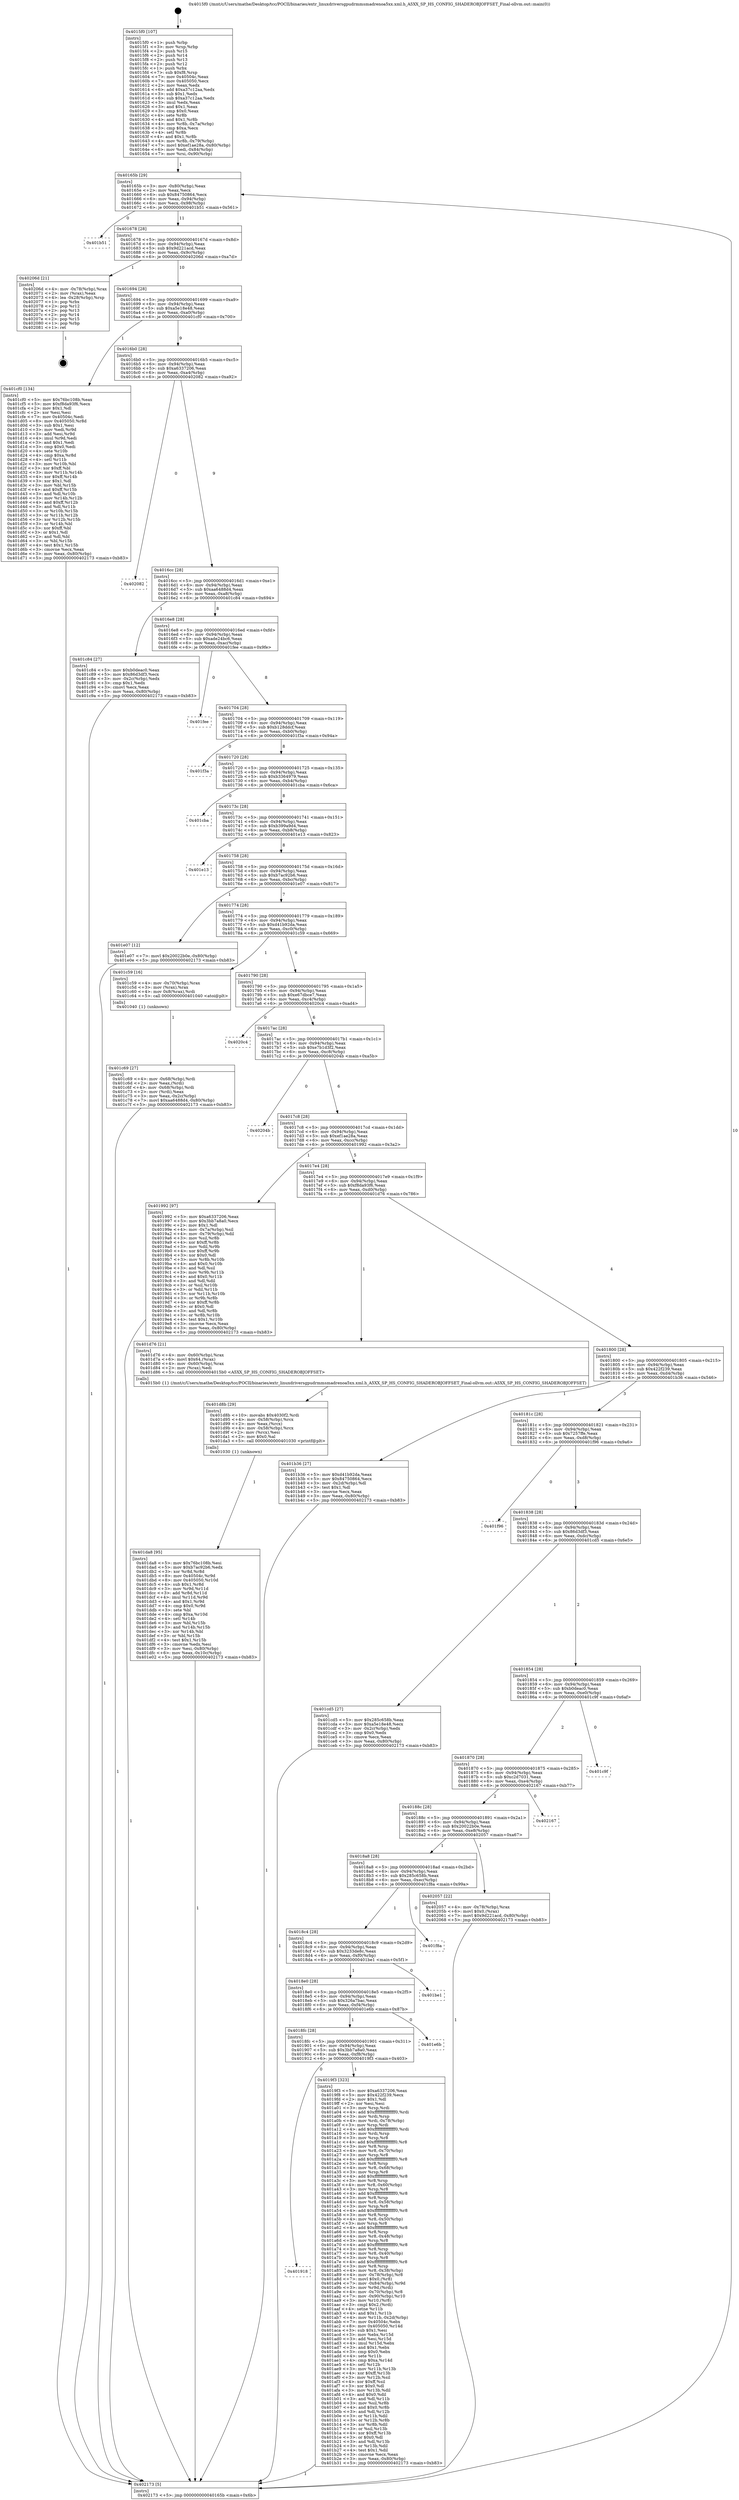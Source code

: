 digraph "0x4015f0" {
  label = "0x4015f0 (/mnt/c/Users/mathe/Desktop/tcc/POCII/binaries/extr_linuxdriversgpudrmmsmadrenoa5xx.xml.h_A5XX_SP_HS_CONFIG_SHADEROBJOFFSET_Final-ollvm.out::main(0))"
  labelloc = "t"
  node[shape=record]

  Entry [label="",width=0.3,height=0.3,shape=circle,fillcolor=black,style=filled]
  "0x40165b" [label="{
     0x40165b [29]\l
     | [instrs]\l
     &nbsp;&nbsp;0x40165b \<+3\>: mov -0x80(%rbp),%eax\l
     &nbsp;&nbsp;0x40165e \<+2\>: mov %eax,%ecx\l
     &nbsp;&nbsp;0x401660 \<+6\>: sub $0x84750864,%ecx\l
     &nbsp;&nbsp;0x401666 \<+6\>: mov %eax,-0x94(%rbp)\l
     &nbsp;&nbsp;0x40166c \<+6\>: mov %ecx,-0x98(%rbp)\l
     &nbsp;&nbsp;0x401672 \<+6\>: je 0000000000401b51 \<main+0x561\>\l
  }"]
  "0x401b51" [label="{
     0x401b51\l
  }", style=dashed]
  "0x401678" [label="{
     0x401678 [28]\l
     | [instrs]\l
     &nbsp;&nbsp;0x401678 \<+5\>: jmp 000000000040167d \<main+0x8d\>\l
     &nbsp;&nbsp;0x40167d \<+6\>: mov -0x94(%rbp),%eax\l
     &nbsp;&nbsp;0x401683 \<+5\>: sub $0x9d221acd,%eax\l
     &nbsp;&nbsp;0x401688 \<+6\>: mov %eax,-0x9c(%rbp)\l
     &nbsp;&nbsp;0x40168e \<+6\>: je 000000000040206d \<main+0xa7d\>\l
  }"]
  Exit [label="",width=0.3,height=0.3,shape=circle,fillcolor=black,style=filled,peripheries=2]
  "0x40206d" [label="{
     0x40206d [21]\l
     | [instrs]\l
     &nbsp;&nbsp;0x40206d \<+4\>: mov -0x78(%rbp),%rax\l
     &nbsp;&nbsp;0x402071 \<+2\>: mov (%rax),%eax\l
     &nbsp;&nbsp;0x402073 \<+4\>: lea -0x28(%rbp),%rsp\l
     &nbsp;&nbsp;0x402077 \<+1\>: pop %rbx\l
     &nbsp;&nbsp;0x402078 \<+2\>: pop %r12\l
     &nbsp;&nbsp;0x40207a \<+2\>: pop %r13\l
     &nbsp;&nbsp;0x40207c \<+2\>: pop %r14\l
     &nbsp;&nbsp;0x40207e \<+2\>: pop %r15\l
     &nbsp;&nbsp;0x402080 \<+1\>: pop %rbp\l
     &nbsp;&nbsp;0x402081 \<+1\>: ret\l
  }"]
  "0x401694" [label="{
     0x401694 [28]\l
     | [instrs]\l
     &nbsp;&nbsp;0x401694 \<+5\>: jmp 0000000000401699 \<main+0xa9\>\l
     &nbsp;&nbsp;0x401699 \<+6\>: mov -0x94(%rbp),%eax\l
     &nbsp;&nbsp;0x40169f \<+5\>: sub $0xa5e18e48,%eax\l
     &nbsp;&nbsp;0x4016a4 \<+6\>: mov %eax,-0xa0(%rbp)\l
     &nbsp;&nbsp;0x4016aa \<+6\>: je 0000000000401cf0 \<main+0x700\>\l
  }"]
  "0x401da8" [label="{
     0x401da8 [95]\l
     | [instrs]\l
     &nbsp;&nbsp;0x401da8 \<+5\>: mov $0x76bc108b,%esi\l
     &nbsp;&nbsp;0x401dad \<+5\>: mov $0xb7ac92b6,%edx\l
     &nbsp;&nbsp;0x401db2 \<+3\>: xor %r8d,%r8d\l
     &nbsp;&nbsp;0x401db5 \<+8\>: mov 0x40504c,%r9d\l
     &nbsp;&nbsp;0x401dbd \<+8\>: mov 0x405050,%r10d\l
     &nbsp;&nbsp;0x401dc5 \<+4\>: sub $0x1,%r8d\l
     &nbsp;&nbsp;0x401dc9 \<+3\>: mov %r9d,%r11d\l
     &nbsp;&nbsp;0x401dcc \<+3\>: add %r8d,%r11d\l
     &nbsp;&nbsp;0x401dcf \<+4\>: imul %r11d,%r9d\l
     &nbsp;&nbsp;0x401dd3 \<+4\>: and $0x1,%r9d\l
     &nbsp;&nbsp;0x401dd7 \<+4\>: cmp $0x0,%r9d\l
     &nbsp;&nbsp;0x401ddb \<+3\>: sete %bl\l
     &nbsp;&nbsp;0x401dde \<+4\>: cmp $0xa,%r10d\l
     &nbsp;&nbsp;0x401de2 \<+4\>: setl %r14b\l
     &nbsp;&nbsp;0x401de6 \<+3\>: mov %bl,%r15b\l
     &nbsp;&nbsp;0x401de9 \<+3\>: and %r14b,%r15b\l
     &nbsp;&nbsp;0x401dec \<+3\>: xor %r14b,%bl\l
     &nbsp;&nbsp;0x401def \<+3\>: or %bl,%r15b\l
     &nbsp;&nbsp;0x401df2 \<+4\>: test $0x1,%r15b\l
     &nbsp;&nbsp;0x401df6 \<+3\>: cmovne %edx,%esi\l
     &nbsp;&nbsp;0x401df9 \<+3\>: mov %esi,-0x80(%rbp)\l
     &nbsp;&nbsp;0x401dfc \<+6\>: mov %eax,-0x10c(%rbp)\l
     &nbsp;&nbsp;0x401e02 \<+5\>: jmp 0000000000402173 \<main+0xb83\>\l
  }"]
  "0x401cf0" [label="{
     0x401cf0 [134]\l
     | [instrs]\l
     &nbsp;&nbsp;0x401cf0 \<+5\>: mov $0x76bc108b,%eax\l
     &nbsp;&nbsp;0x401cf5 \<+5\>: mov $0xf8da93f6,%ecx\l
     &nbsp;&nbsp;0x401cfa \<+2\>: mov $0x1,%dl\l
     &nbsp;&nbsp;0x401cfc \<+2\>: xor %esi,%esi\l
     &nbsp;&nbsp;0x401cfe \<+7\>: mov 0x40504c,%edi\l
     &nbsp;&nbsp;0x401d05 \<+8\>: mov 0x405050,%r8d\l
     &nbsp;&nbsp;0x401d0d \<+3\>: sub $0x1,%esi\l
     &nbsp;&nbsp;0x401d10 \<+3\>: mov %edi,%r9d\l
     &nbsp;&nbsp;0x401d13 \<+3\>: add %esi,%r9d\l
     &nbsp;&nbsp;0x401d16 \<+4\>: imul %r9d,%edi\l
     &nbsp;&nbsp;0x401d1a \<+3\>: and $0x1,%edi\l
     &nbsp;&nbsp;0x401d1d \<+3\>: cmp $0x0,%edi\l
     &nbsp;&nbsp;0x401d20 \<+4\>: sete %r10b\l
     &nbsp;&nbsp;0x401d24 \<+4\>: cmp $0xa,%r8d\l
     &nbsp;&nbsp;0x401d28 \<+4\>: setl %r11b\l
     &nbsp;&nbsp;0x401d2c \<+3\>: mov %r10b,%bl\l
     &nbsp;&nbsp;0x401d2f \<+3\>: xor $0xff,%bl\l
     &nbsp;&nbsp;0x401d32 \<+3\>: mov %r11b,%r14b\l
     &nbsp;&nbsp;0x401d35 \<+4\>: xor $0xff,%r14b\l
     &nbsp;&nbsp;0x401d39 \<+3\>: xor $0x1,%dl\l
     &nbsp;&nbsp;0x401d3c \<+3\>: mov %bl,%r15b\l
     &nbsp;&nbsp;0x401d3f \<+4\>: and $0xff,%r15b\l
     &nbsp;&nbsp;0x401d43 \<+3\>: and %dl,%r10b\l
     &nbsp;&nbsp;0x401d46 \<+3\>: mov %r14b,%r12b\l
     &nbsp;&nbsp;0x401d49 \<+4\>: and $0xff,%r12b\l
     &nbsp;&nbsp;0x401d4d \<+3\>: and %dl,%r11b\l
     &nbsp;&nbsp;0x401d50 \<+3\>: or %r10b,%r15b\l
     &nbsp;&nbsp;0x401d53 \<+3\>: or %r11b,%r12b\l
     &nbsp;&nbsp;0x401d56 \<+3\>: xor %r12b,%r15b\l
     &nbsp;&nbsp;0x401d59 \<+3\>: or %r14b,%bl\l
     &nbsp;&nbsp;0x401d5c \<+3\>: xor $0xff,%bl\l
     &nbsp;&nbsp;0x401d5f \<+3\>: or $0x1,%dl\l
     &nbsp;&nbsp;0x401d62 \<+2\>: and %dl,%bl\l
     &nbsp;&nbsp;0x401d64 \<+3\>: or %bl,%r15b\l
     &nbsp;&nbsp;0x401d67 \<+4\>: test $0x1,%r15b\l
     &nbsp;&nbsp;0x401d6b \<+3\>: cmovne %ecx,%eax\l
     &nbsp;&nbsp;0x401d6e \<+3\>: mov %eax,-0x80(%rbp)\l
     &nbsp;&nbsp;0x401d71 \<+5\>: jmp 0000000000402173 \<main+0xb83\>\l
  }"]
  "0x4016b0" [label="{
     0x4016b0 [28]\l
     | [instrs]\l
     &nbsp;&nbsp;0x4016b0 \<+5\>: jmp 00000000004016b5 \<main+0xc5\>\l
     &nbsp;&nbsp;0x4016b5 \<+6\>: mov -0x94(%rbp),%eax\l
     &nbsp;&nbsp;0x4016bb \<+5\>: sub $0xa6337206,%eax\l
     &nbsp;&nbsp;0x4016c0 \<+6\>: mov %eax,-0xa4(%rbp)\l
     &nbsp;&nbsp;0x4016c6 \<+6\>: je 0000000000402082 \<main+0xa92\>\l
  }"]
  "0x401d8b" [label="{
     0x401d8b [29]\l
     | [instrs]\l
     &nbsp;&nbsp;0x401d8b \<+10\>: movabs $0x4030f2,%rdi\l
     &nbsp;&nbsp;0x401d95 \<+4\>: mov -0x58(%rbp),%rcx\l
     &nbsp;&nbsp;0x401d99 \<+2\>: mov %eax,(%rcx)\l
     &nbsp;&nbsp;0x401d9b \<+4\>: mov -0x58(%rbp),%rcx\l
     &nbsp;&nbsp;0x401d9f \<+2\>: mov (%rcx),%esi\l
     &nbsp;&nbsp;0x401da1 \<+2\>: mov $0x0,%al\l
     &nbsp;&nbsp;0x401da3 \<+5\>: call 0000000000401030 \<printf@plt\>\l
     | [calls]\l
     &nbsp;&nbsp;0x401030 \{1\} (unknown)\l
  }"]
  "0x402082" [label="{
     0x402082\l
  }", style=dashed]
  "0x4016cc" [label="{
     0x4016cc [28]\l
     | [instrs]\l
     &nbsp;&nbsp;0x4016cc \<+5\>: jmp 00000000004016d1 \<main+0xe1\>\l
     &nbsp;&nbsp;0x4016d1 \<+6\>: mov -0x94(%rbp),%eax\l
     &nbsp;&nbsp;0x4016d7 \<+5\>: sub $0xaa6488d4,%eax\l
     &nbsp;&nbsp;0x4016dc \<+6\>: mov %eax,-0xa8(%rbp)\l
     &nbsp;&nbsp;0x4016e2 \<+6\>: je 0000000000401c84 \<main+0x694\>\l
  }"]
  "0x401c69" [label="{
     0x401c69 [27]\l
     | [instrs]\l
     &nbsp;&nbsp;0x401c69 \<+4\>: mov -0x68(%rbp),%rdi\l
     &nbsp;&nbsp;0x401c6d \<+2\>: mov %eax,(%rdi)\l
     &nbsp;&nbsp;0x401c6f \<+4\>: mov -0x68(%rbp),%rdi\l
     &nbsp;&nbsp;0x401c73 \<+2\>: mov (%rdi),%eax\l
     &nbsp;&nbsp;0x401c75 \<+3\>: mov %eax,-0x2c(%rbp)\l
     &nbsp;&nbsp;0x401c78 \<+7\>: movl $0xaa6488d4,-0x80(%rbp)\l
     &nbsp;&nbsp;0x401c7f \<+5\>: jmp 0000000000402173 \<main+0xb83\>\l
  }"]
  "0x401c84" [label="{
     0x401c84 [27]\l
     | [instrs]\l
     &nbsp;&nbsp;0x401c84 \<+5\>: mov $0xb0deac0,%eax\l
     &nbsp;&nbsp;0x401c89 \<+5\>: mov $0x86d3df3,%ecx\l
     &nbsp;&nbsp;0x401c8e \<+3\>: mov -0x2c(%rbp),%edx\l
     &nbsp;&nbsp;0x401c91 \<+3\>: cmp $0x1,%edx\l
     &nbsp;&nbsp;0x401c94 \<+3\>: cmovl %ecx,%eax\l
     &nbsp;&nbsp;0x401c97 \<+3\>: mov %eax,-0x80(%rbp)\l
     &nbsp;&nbsp;0x401c9a \<+5\>: jmp 0000000000402173 \<main+0xb83\>\l
  }"]
  "0x4016e8" [label="{
     0x4016e8 [28]\l
     | [instrs]\l
     &nbsp;&nbsp;0x4016e8 \<+5\>: jmp 00000000004016ed \<main+0xfd\>\l
     &nbsp;&nbsp;0x4016ed \<+6\>: mov -0x94(%rbp),%eax\l
     &nbsp;&nbsp;0x4016f3 \<+5\>: sub $0xade24bc6,%eax\l
     &nbsp;&nbsp;0x4016f8 \<+6\>: mov %eax,-0xac(%rbp)\l
     &nbsp;&nbsp;0x4016fe \<+6\>: je 0000000000401fee \<main+0x9fe\>\l
  }"]
  "0x401918" [label="{
     0x401918\l
  }", style=dashed]
  "0x401fee" [label="{
     0x401fee\l
  }", style=dashed]
  "0x401704" [label="{
     0x401704 [28]\l
     | [instrs]\l
     &nbsp;&nbsp;0x401704 \<+5\>: jmp 0000000000401709 \<main+0x119\>\l
     &nbsp;&nbsp;0x401709 \<+6\>: mov -0x94(%rbp),%eax\l
     &nbsp;&nbsp;0x40170f \<+5\>: sub $0xb128ddcf,%eax\l
     &nbsp;&nbsp;0x401714 \<+6\>: mov %eax,-0xb0(%rbp)\l
     &nbsp;&nbsp;0x40171a \<+6\>: je 0000000000401f3a \<main+0x94a\>\l
  }"]
  "0x4019f3" [label="{
     0x4019f3 [323]\l
     | [instrs]\l
     &nbsp;&nbsp;0x4019f3 \<+5\>: mov $0xa6337206,%eax\l
     &nbsp;&nbsp;0x4019f8 \<+5\>: mov $0x422f239,%ecx\l
     &nbsp;&nbsp;0x4019fd \<+2\>: mov $0x1,%dl\l
     &nbsp;&nbsp;0x4019ff \<+2\>: xor %esi,%esi\l
     &nbsp;&nbsp;0x401a01 \<+3\>: mov %rsp,%rdi\l
     &nbsp;&nbsp;0x401a04 \<+4\>: add $0xfffffffffffffff0,%rdi\l
     &nbsp;&nbsp;0x401a08 \<+3\>: mov %rdi,%rsp\l
     &nbsp;&nbsp;0x401a0b \<+4\>: mov %rdi,-0x78(%rbp)\l
     &nbsp;&nbsp;0x401a0f \<+3\>: mov %rsp,%rdi\l
     &nbsp;&nbsp;0x401a12 \<+4\>: add $0xfffffffffffffff0,%rdi\l
     &nbsp;&nbsp;0x401a16 \<+3\>: mov %rdi,%rsp\l
     &nbsp;&nbsp;0x401a19 \<+3\>: mov %rsp,%r8\l
     &nbsp;&nbsp;0x401a1c \<+4\>: add $0xfffffffffffffff0,%r8\l
     &nbsp;&nbsp;0x401a20 \<+3\>: mov %r8,%rsp\l
     &nbsp;&nbsp;0x401a23 \<+4\>: mov %r8,-0x70(%rbp)\l
     &nbsp;&nbsp;0x401a27 \<+3\>: mov %rsp,%r8\l
     &nbsp;&nbsp;0x401a2a \<+4\>: add $0xfffffffffffffff0,%r8\l
     &nbsp;&nbsp;0x401a2e \<+3\>: mov %r8,%rsp\l
     &nbsp;&nbsp;0x401a31 \<+4\>: mov %r8,-0x68(%rbp)\l
     &nbsp;&nbsp;0x401a35 \<+3\>: mov %rsp,%r8\l
     &nbsp;&nbsp;0x401a38 \<+4\>: add $0xfffffffffffffff0,%r8\l
     &nbsp;&nbsp;0x401a3c \<+3\>: mov %r8,%rsp\l
     &nbsp;&nbsp;0x401a3f \<+4\>: mov %r8,-0x60(%rbp)\l
     &nbsp;&nbsp;0x401a43 \<+3\>: mov %rsp,%r8\l
     &nbsp;&nbsp;0x401a46 \<+4\>: add $0xfffffffffffffff0,%r8\l
     &nbsp;&nbsp;0x401a4a \<+3\>: mov %r8,%rsp\l
     &nbsp;&nbsp;0x401a4d \<+4\>: mov %r8,-0x58(%rbp)\l
     &nbsp;&nbsp;0x401a51 \<+3\>: mov %rsp,%r8\l
     &nbsp;&nbsp;0x401a54 \<+4\>: add $0xfffffffffffffff0,%r8\l
     &nbsp;&nbsp;0x401a58 \<+3\>: mov %r8,%rsp\l
     &nbsp;&nbsp;0x401a5b \<+4\>: mov %r8,-0x50(%rbp)\l
     &nbsp;&nbsp;0x401a5f \<+3\>: mov %rsp,%r8\l
     &nbsp;&nbsp;0x401a62 \<+4\>: add $0xfffffffffffffff0,%r8\l
     &nbsp;&nbsp;0x401a66 \<+3\>: mov %r8,%rsp\l
     &nbsp;&nbsp;0x401a69 \<+4\>: mov %r8,-0x48(%rbp)\l
     &nbsp;&nbsp;0x401a6d \<+3\>: mov %rsp,%r8\l
     &nbsp;&nbsp;0x401a70 \<+4\>: add $0xfffffffffffffff0,%r8\l
     &nbsp;&nbsp;0x401a74 \<+3\>: mov %r8,%rsp\l
     &nbsp;&nbsp;0x401a77 \<+4\>: mov %r8,-0x40(%rbp)\l
     &nbsp;&nbsp;0x401a7b \<+3\>: mov %rsp,%r8\l
     &nbsp;&nbsp;0x401a7e \<+4\>: add $0xfffffffffffffff0,%r8\l
     &nbsp;&nbsp;0x401a82 \<+3\>: mov %r8,%rsp\l
     &nbsp;&nbsp;0x401a85 \<+4\>: mov %r8,-0x38(%rbp)\l
     &nbsp;&nbsp;0x401a89 \<+4\>: mov -0x78(%rbp),%r8\l
     &nbsp;&nbsp;0x401a8d \<+7\>: movl $0x0,(%r8)\l
     &nbsp;&nbsp;0x401a94 \<+7\>: mov -0x84(%rbp),%r9d\l
     &nbsp;&nbsp;0x401a9b \<+3\>: mov %r9d,(%rdi)\l
     &nbsp;&nbsp;0x401a9e \<+4\>: mov -0x70(%rbp),%r8\l
     &nbsp;&nbsp;0x401aa2 \<+7\>: mov -0x90(%rbp),%r10\l
     &nbsp;&nbsp;0x401aa9 \<+3\>: mov %r10,(%r8)\l
     &nbsp;&nbsp;0x401aac \<+3\>: cmpl $0x2,(%rdi)\l
     &nbsp;&nbsp;0x401aaf \<+4\>: setne %r11b\l
     &nbsp;&nbsp;0x401ab3 \<+4\>: and $0x1,%r11b\l
     &nbsp;&nbsp;0x401ab7 \<+4\>: mov %r11b,-0x2d(%rbp)\l
     &nbsp;&nbsp;0x401abb \<+7\>: mov 0x40504c,%ebx\l
     &nbsp;&nbsp;0x401ac2 \<+8\>: mov 0x405050,%r14d\l
     &nbsp;&nbsp;0x401aca \<+3\>: sub $0x1,%esi\l
     &nbsp;&nbsp;0x401acd \<+3\>: mov %ebx,%r15d\l
     &nbsp;&nbsp;0x401ad0 \<+3\>: add %esi,%r15d\l
     &nbsp;&nbsp;0x401ad3 \<+4\>: imul %r15d,%ebx\l
     &nbsp;&nbsp;0x401ad7 \<+3\>: and $0x1,%ebx\l
     &nbsp;&nbsp;0x401ada \<+3\>: cmp $0x0,%ebx\l
     &nbsp;&nbsp;0x401add \<+4\>: sete %r11b\l
     &nbsp;&nbsp;0x401ae1 \<+4\>: cmp $0xa,%r14d\l
     &nbsp;&nbsp;0x401ae5 \<+4\>: setl %r12b\l
     &nbsp;&nbsp;0x401ae9 \<+3\>: mov %r11b,%r13b\l
     &nbsp;&nbsp;0x401aec \<+4\>: xor $0xff,%r13b\l
     &nbsp;&nbsp;0x401af0 \<+3\>: mov %r12b,%sil\l
     &nbsp;&nbsp;0x401af3 \<+4\>: xor $0xff,%sil\l
     &nbsp;&nbsp;0x401af7 \<+3\>: xor $0x0,%dl\l
     &nbsp;&nbsp;0x401afa \<+3\>: mov %r13b,%dil\l
     &nbsp;&nbsp;0x401afd \<+4\>: and $0x0,%dil\l
     &nbsp;&nbsp;0x401b01 \<+3\>: and %dl,%r11b\l
     &nbsp;&nbsp;0x401b04 \<+3\>: mov %sil,%r8b\l
     &nbsp;&nbsp;0x401b07 \<+4\>: and $0x0,%r8b\l
     &nbsp;&nbsp;0x401b0b \<+3\>: and %dl,%r12b\l
     &nbsp;&nbsp;0x401b0e \<+3\>: or %r11b,%dil\l
     &nbsp;&nbsp;0x401b11 \<+3\>: or %r12b,%r8b\l
     &nbsp;&nbsp;0x401b14 \<+3\>: xor %r8b,%dil\l
     &nbsp;&nbsp;0x401b17 \<+3\>: or %sil,%r13b\l
     &nbsp;&nbsp;0x401b1a \<+4\>: xor $0xff,%r13b\l
     &nbsp;&nbsp;0x401b1e \<+3\>: or $0x0,%dl\l
     &nbsp;&nbsp;0x401b21 \<+3\>: and %dl,%r13b\l
     &nbsp;&nbsp;0x401b24 \<+3\>: or %r13b,%dil\l
     &nbsp;&nbsp;0x401b27 \<+4\>: test $0x1,%dil\l
     &nbsp;&nbsp;0x401b2b \<+3\>: cmovne %ecx,%eax\l
     &nbsp;&nbsp;0x401b2e \<+3\>: mov %eax,-0x80(%rbp)\l
     &nbsp;&nbsp;0x401b31 \<+5\>: jmp 0000000000402173 \<main+0xb83\>\l
  }"]
  "0x401f3a" [label="{
     0x401f3a\l
  }", style=dashed]
  "0x401720" [label="{
     0x401720 [28]\l
     | [instrs]\l
     &nbsp;&nbsp;0x401720 \<+5\>: jmp 0000000000401725 \<main+0x135\>\l
     &nbsp;&nbsp;0x401725 \<+6\>: mov -0x94(%rbp),%eax\l
     &nbsp;&nbsp;0x40172b \<+5\>: sub $0xb3364979,%eax\l
     &nbsp;&nbsp;0x401730 \<+6\>: mov %eax,-0xb4(%rbp)\l
     &nbsp;&nbsp;0x401736 \<+6\>: je 0000000000401cba \<main+0x6ca\>\l
  }"]
  "0x4018fc" [label="{
     0x4018fc [28]\l
     | [instrs]\l
     &nbsp;&nbsp;0x4018fc \<+5\>: jmp 0000000000401901 \<main+0x311\>\l
     &nbsp;&nbsp;0x401901 \<+6\>: mov -0x94(%rbp),%eax\l
     &nbsp;&nbsp;0x401907 \<+5\>: sub $0x3bb7a8a0,%eax\l
     &nbsp;&nbsp;0x40190c \<+6\>: mov %eax,-0xf8(%rbp)\l
     &nbsp;&nbsp;0x401912 \<+6\>: je 00000000004019f3 \<main+0x403\>\l
  }"]
  "0x401cba" [label="{
     0x401cba\l
  }", style=dashed]
  "0x40173c" [label="{
     0x40173c [28]\l
     | [instrs]\l
     &nbsp;&nbsp;0x40173c \<+5\>: jmp 0000000000401741 \<main+0x151\>\l
     &nbsp;&nbsp;0x401741 \<+6\>: mov -0x94(%rbp),%eax\l
     &nbsp;&nbsp;0x401747 \<+5\>: sub $0xb399a9d4,%eax\l
     &nbsp;&nbsp;0x40174c \<+6\>: mov %eax,-0xb8(%rbp)\l
     &nbsp;&nbsp;0x401752 \<+6\>: je 0000000000401e13 \<main+0x823\>\l
  }"]
  "0x401e6b" [label="{
     0x401e6b\l
  }", style=dashed]
  "0x401e13" [label="{
     0x401e13\l
  }", style=dashed]
  "0x401758" [label="{
     0x401758 [28]\l
     | [instrs]\l
     &nbsp;&nbsp;0x401758 \<+5\>: jmp 000000000040175d \<main+0x16d\>\l
     &nbsp;&nbsp;0x40175d \<+6\>: mov -0x94(%rbp),%eax\l
     &nbsp;&nbsp;0x401763 \<+5\>: sub $0xb7ac92b6,%eax\l
     &nbsp;&nbsp;0x401768 \<+6\>: mov %eax,-0xbc(%rbp)\l
     &nbsp;&nbsp;0x40176e \<+6\>: je 0000000000401e07 \<main+0x817\>\l
  }"]
  "0x4018e0" [label="{
     0x4018e0 [28]\l
     | [instrs]\l
     &nbsp;&nbsp;0x4018e0 \<+5\>: jmp 00000000004018e5 \<main+0x2f5\>\l
     &nbsp;&nbsp;0x4018e5 \<+6\>: mov -0x94(%rbp),%eax\l
     &nbsp;&nbsp;0x4018eb \<+5\>: sub $0x326a7bac,%eax\l
     &nbsp;&nbsp;0x4018f0 \<+6\>: mov %eax,-0xf4(%rbp)\l
     &nbsp;&nbsp;0x4018f6 \<+6\>: je 0000000000401e6b \<main+0x87b\>\l
  }"]
  "0x401e07" [label="{
     0x401e07 [12]\l
     | [instrs]\l
     &nbsp;&nbsp;0x401e07 \<+7\>: movl $0x20022b0e,-0x80(%rbp)\l
     &nbsp;&nbsp;0x401e0e \<+5\>: jmp 0000000000402173 \<main+0xb83\>\l
  }"]
  "0x401774" [label="{
     0x401774 [28]\l
     | [instrs]\l
     &nbsp;&nbsp;0x401774 \<+5\>: jmp 0000000000401779 \<main+0x189\>\l
     &nbsp;&nbsp;0x401779 \<+6\>: mov -0x94(%rbp),%eax\l
     &nbsp;&nbsp;0x40177f \<+5\>: sub $0xd41b92da,%eax\l
     &nbsp;&nbsp;0x401784 \<+6\>: mov %eax,-0xc0(%rbp)\l
     &nbsp;&nbsp;0x40178a \<+6\>: je 0000000000401c59 \<main+0x669\>\l
  }"]
  "0x401be1" [label="{
     0x401be1\l
  }", style=dashed]
  "0x401c59" [label="{
     0x401c59 [16]\l
     | [instrs]\l
     &nbsp;&nbsp;0x401c59 \<+4\>: mov -0x70(%rbp),%rax\l
     &nbsp;&nbsp;0x401c5d \<+3\>: mov (%rax),%rax\l
     &nbsp;&nbsp;0x401c60 \<+4\>: mov 0x8(%rax),%rdi\l
     &nbsp;&nbsp;0x401c64 \<+5\>: call 0000000000401040 \<atoi@plt\>\l
     | [calls]\l
     &nbsp;&nbsp;0x401040 \{1\} (unknown)\l
  }"]
  "0x401790" [label="{
     0x401790 [28]\l
     | [instrs]\l
     &nbsp;&nbsp;0x401790 \<+5\>: jmp 0000000000401795 \<main+0x1a5\>\l
     &nbsp;&nbsp;0x401795 \<+6\>: mov -0x94(%rbp),%eax\l
     &nbsp;&nbsp;0x40179b \<+5\>: sub $0xe67dbce7,%eax\l
     &nbsp;&nbsp;0x4017a0 \<+6\>: mov %eax,-0xc4(%rbp)\l
     &nbsp;&nbsp;0x4017a6 \<+6\>: je 00000000004020c4 \<main+0xad4\>\l
  }"]
  "0x4018c4" [label="{
     0x4018c4 [28]\l
     | [instrs]\l
     &nbsp;&nbsp;0x4018c4 \<+5\>: jmp 00000000004018c9 \<main+0x2d9\>\l
     &nbsp;&nbsp;0x4018c9 \<+6\>: mov -0x94(%rbp),%eax\l
     &nbsp;&nbsp;0x4018cf \<+5\>: sub $0x3233de8c,%eax\l
     &nbsp;&nbsp;0x4018d4 \<+6\>: mov %eax,-0xf0(%rbp)\l
     &nbsp;&nbsp;0x4018da \<+6\>: je 0000000000401be1 \<main+0x5f1\>\l
  }"]
  "0x4020c4" [label="{
     0x4020c4\l
  }", style=dashed]
  "0x4017ac" [label="{
     0x4017ac [28]\l
     | [instrs]\l
     &nbsp;&nbsp;0x4017ac \<+5\>: jmp 00000000004017b1 \<main+0x1c1\>\l
     &nbsp;&nbsp;0x4017b1 \<+6\>: mov -0x94(%rbp),%eax\l
     &nbsp;&nbsp;0x4017b7 \<+5\>: sub $0xe7b1d3f2,%eax\l
     &nbsp;&nbsp;0x4017bc \<+6\>: mov %eax,-0xc8(%rbp)\l
     &nbsp;&nbsp;0x4017c2 \<+6\>: je 000000000040204b \<main+0xa5b\>\l
  }"]
  "0x401f8a" [label="{
     0x401f8a\l
  }", style=dashed]
  "0x40204b" [label="{
     0x40204b\l
  }", style=dashed]
  "0x4017c8" [label="{
     0x4017c8 [28]\l
     | [instrs]\l
     &nbsp;&nbsp;0x4017c8 \<+5\>: jmp 00000000004017cd \<main+0x1dd\>\l
     &nbsp;&nbsp;0x4017cd \<+6\>: mov -0x94(%rbp),%eax\l
     &nbsp;&nbsp;0x4017d3 \<+5\>: sub $0xef1ae28a,%eax\l
     &nbsp;&nbsp;0x4017d8 \<+6\>: mov %eax,-0xcc(%rbp)\l
     &nbsp;&nbsp;0x4017de \<+6\>: je 0000000000401992 \<main+0x3a2\>\l
  }"]
  "0x4018a8" [label="{
     0x4018a8 [28]\l
     | [instrs]\l
     &nbsp;&nbsp;0x4018a8 \<+5\>: jmp 00000000004018ad \<main+0x2bd\>\l
     &nbsp;&nbsp;0x4018ad \<+6\>: mov -0x94(%rbp),%eax\l
     &nbsp;&nbsp;0x4018b3 \<+5\>: sub $0x285c658b,%eax\l
     &nbsp;&nbsp;0x4018b8 \<+6\>: mov %eax,-0xec(%rbp)\l
     &nbsp;&nbsp;0x4018be \<+6\>: je 0000000000401f8a \<main+0x99a\>\l
  }"]
  "0x401992" [label="{
     0x401992 [97]\l
     | [instrs]\l
     &nbsp;&nbsp;0x401992 \<+5\>: mov $0xa6337206,%eax\l
     &nbsp;&nbsp;0x401997 \<+5\>: mov $0x3bb7a8a0,%ecx\l
     &nbsp;&nbsp;0x40199c \<+2\>: mov $0x1,%dl\l
     &nbsp;&nbsp;0x40199e \<+4\>: mov -0x7a(%rbp),%sil\l
     &nbsp;&nbsp;0x4019a2 \<+4\>: mov -0x79(%rbp),%dil\l
     &nbsp;&nbsp;0x4019a6 \<+3\>: mov %sil,%r8b\l
     &nbsp;&nbsp;0x4019a9 \<+4\>: xor $0xff,%r8b\l
     &nbsp;&nbsp;0x4019ad \<+3\>: mov %dil,%r9b\l
     &nbsp;&nbsp;0x4019b0 \<+4\>: xor $0xff,%r9b\l
     &nbsp;&nbsp;0x4019b4 \<+3\>: xor $0x0,%dl\l
     &nbsp;&nbsp;0x4019b7 \<+3\>: mov %r8b,%r10b\l
     &nbsp;&nbsp;0x4019ba \<+4\>: and $0x0,%r10b\l
     &nbsp;&nbsp;0x4019be \<+3\>: and %dl,%sil\l
     &nbsp;&nbsp;0x4019c1 \<+3\>: mov %r9b,%r11b\l
     &nbsp;&nbsp;0x4019c4 \<+4\>: and $0x0,%r11b\l
     &nbsp;&nbsp;0x4019c8 \<+3\>: and %dl,%dil\l
     &nbsp;&nbsp;0x4019cb \<+3\>: or %sil,%r10b\l
     &nbsp;&nbsp;0x4019ce \<+3\>: or %dil,%r11b\l
     &nbsp;&nbsp;0x4019d1 \<+3\>: xor %r11b,%r10b\l
     &nbsp;&nbsp;0x4019d4 \<+3\>: or %r9b,%r8b\l
     &nbsp;&nbsp;0x4019d7 \<+4\>: xor $0xff,%r8b\l
     &nbsp;&nbsp;0x4019db \<+3\>: or $0x0,%dl\l
     &nbsp;&nbsp;0x4019de \<+3\>: and %dl,%r8b\l
     &nbsp;&nbsp;0x4019e1 \<+3\>: or %r8b,%r10b\l
     &nbsp;&nbsp;0x4019e4 \<+4\>: test $0x1,%r10b\l
     &nbsp;&nbsp;0x4019e8 \<+3\>: cmovne %ecx,%eax\l
     &nbsp;&nbsp;0x4019eb \<+3\>: mov %eax,-0x80(%rbp)\l
     &nbsp;&nbsp;0x4019ee \<+5\>: jmp 0000000000402173 \<main+0xb83\>\l
  }"]
  "0x4017e4" [label="{
     0x4017e4 [28]\l
     | [instrs]\l
     &nbsp;&nbsp;0x4017e4 \<+5\>: jmp 00000000004017e9 \<main+0x1f9\>\l
     &nbsp;&nbsp;0x4017e9 \<+6\>: mov -0x94(%rbp),%eax\l
     &nbsp;&nbsp;0x4017ef \<+5\>: sub $0xf8da93f6,%eax\l
     &nbsp;&nbsp;0x4017f4 \<+6\>: mov %eax,-0xd0(%rbp)\l
     &nbsp;&nbsp;0x4017fa \<+6\>: je 0000000000401d76 \<main+0x786\>\l
  }"]
  "0x402173" [label="{
     0x402173 [5]\l
     | [instrs]\l
     &nbsp;&nbsp;0x402173 \<+5\>: jmp 000000000040165b \<main+0x6b\>\l
  }"]
  "0x4015f0" [label="{
     0x4015f0 [107]\l
     | [instrs]\l
     &nbsp;&nbsp;0x4015f0 \<+1\>: push %rbp\l
     &nbsp;&nbsp;0x4015f1 \<+3\>: mov %rsp,%rbp\l
     &nbsp;&nbsp;0x4015f4 \<+2\>: push %r15\l
     &nbsp;&nbsp;0x4015f6 \<+2\>: push %r14\l
     &nbsp;&nbsp;0x4015f8 \<+2\>: push %r13\l
     &nbsp;&nbsp;0x4015fa \<+2\>: push %r12\l
     &nbsp;&nbsp;0x4015fc \<+1\>: push %rbx\l
     &nbsp;&nbsp;0x4015fd \<+7\>: sub $0xf8,%rsp\l
     &nbsp;&nbsp;0x401604 \<+7\>: mov 0x40504c,%eax\l
     &nbsp;&nbsp;0x40160b \<+7\>: mov 0x405050,%ecx\l
     &nbsp;&nbsp;0x401612 \<+2\>: mov %eax,%edx\l
     &nbsp;&nbsp;0x401614 \<+6\>: add $0xa37c12aa,%edx\l
     &nbsp;&nbsp;0x40161a \<+3\>: sub $0x1,%edx\l
     &nbsp;&nbsp;0x40161d \<+6\>: sub $0xa37c12aa,%edx\l
     &nbsp;&nbsp;0x401623 \<+3\>: imul %edx,%eax\l
     &nbsp;&nbsp;0x401626 \<+3\>: and $0x1,%eax\l
     &nbsp;&nbsp;0x401629 \<+3\>: cmp $0x0,%eax\l
     &nbsp;&nbsp;0x40162c \<+4\>: sete %r8b\l
     &nbsp;&nbsp;0x401630 \<+4\>: and $0x1,%r8b\l
     &nbsp;&nbsp;0x401634 \<+4\>: mov %r8b,-0x7a(%rbp)\l
     &nbsp;&nbsp;0x401638 \<+3\>: cmp $0xa,%ecx\l
     &nbsp;&nbsp;0x40163b \<+4\>: setl %r8b\l
     &nbsp;&nbsp;0x40163f \<+4\>: and $0x1,%r8b\l
     &nbsp;&nbsp;0x401643 \<+4\>: mov %r8b,-0x79(%rbp)\l
     &nbsp;&nbsp;0x401647 \<+7\>: movl $0xef1ae28a,-0x80(%rbp)\l
     &nbsp;&nbsp;0x40164e \<+6\>: mov %edi,-0x84(%rbp)\l
     &nbsp;&nbsp;0x401654 \<+7\>: mov %rsi,-0x90(%rbp)\l
  }"]
  "0x402057" [label="{
     0x402057 [22]\l
     | [instrs]\l
     &nbsp;&nbsp;0x402057 \<+4\>: mov -0x78(%rbp),%rax\l
     &nbsp;&nbsp;0x40205b \<+6\>: movl $0x0,(%rax)\l
     &nbsp;&nbsp;0x402061 \<+7\>: movl $0x9d221acd,-0x80(%rbp)\l
     &nbsp;&nbsp;0x402068 \<+5\>: jmp 0000000000402173 \<main+0xb83\>\l
  }"]
  "0x401d76" [label="{
     0x401d76 [21]\l
     | [instrs]\l
     &nbsp;&nbsp;0x401d76 \<+4\>: mov -0x60(%rbp),%rax\l
     &nbsp;&nbsp;0x401d7a \<+6\>: movl $0x64,(%rax)\l
     &nbsp;&nbsp;0x401d80 \<+4\>: mov -0x60(%rbp),%rax\l
     &nbsp;&nbsp;0x401d84 \<+2\>: mov (%rax),%edi\l
     &nbsp;&nbsp;0x401d86 \<+5\>: call 00000000004015b0 \<A5XX_SP_HS_CONFIG_SHADEROBJOFFSET\>\l
     | [calls]\l
     &nbsp;&nbsp;0x4015b0 \{1\} (/mnt/c/Users/mathe/Desktop/tcc/POCII/binaries/extr_linuxdriversgpudrmmsmadrenoa5xx.xml.h_A5XX_SP_HS_CONFIG_SHADEROBJOFFSET_Final-ollvm.out::A5XX_SP_HS_CONFIG_SHADEROBJOFFSET)\l
  }"]
  "0x401800" [label="{
     0x401800 [28]\l
     | [instrs]\l
     &nbsp;&nbsp;0x401800 \<+5\>: jmp 0000000000401805 \<main+0x215\>\l
     &nbsp;&nbsp;0x401805 \<+6\>: mov -0x94(%rbp),%eax\l
     &nbsp;&nbsp;0x40180b \<+5\>: sub $0x422f239,%eax\l
     &nbsp;&nbsp;0x401810 \<+6\>: mov %eax,-0xd4(%rbp)\l
     &nbsp;&nbsp;0x401816 \<+6\>: je 0000000000401b36 \<main+0x546\>\l
  }"]
  "0x40188c" [label="{
     0x40188c [28]\l
     | [instrs]\l
     &nbsp;&nbsp;0x40188c \<+5\>: jmp 0000000000401891 \<main+0x2a1\>\l
     &nbsp;&nbsp;0x401891 \<+6\>: mov -0x94(%rbp),%eax\l
     &nbsp;&nbsp;0x401897 \<+5\>: sub $0x20022b0e,%eax\l
     &nbsp;&nbsp;0x40189c \<+6\>: mov %eax,-0xe8(%rbp)\l
     &nbsp;&nbsp;0x4018a2 \<+6\>: je 0000000000402057 \<main+0xa67\>\l
  }"]
  "0x401b36" [label="{
     0x401b36 [27]\l
     | [instrs]\l
     &nbsp;&nbsp;0x401b36 \<+5\>: mov $0xd41b92da,%eax\l
     &nbsp;&nbsp;0x401b3b \<+5\>: mov $0x84750864,%ecx\l
     &nbsp;&nbsp;0x401b40 \<+3\>: mov -0x2d(%rbp),%dl\l
     &nbsp;&nbsp;0x401b43 \<+3\>: test $0x1,%dl\l
     &nbsp;&nbsp;0x401b46 \<+3\>: cmovne %ecx,%eax\l
     &nbsp;&nbsp;0x401b49 \<+3\>: mov %eax,-0x80(%rbp)\l
     &nbsp;&nbsp;0x401b4c \<+5\>: jmp 0000000000402173 \<main+0xb83\>\l
  }"]
  "0x40181c" [label="{
     0x40181c [28]\l
     | [instrs]\l
     &nbsp;&nbsp;0x40181c \<+5\>: jmp 0000000000401821 \<main+0x231\>\l
     &nbsp;&nbsp;0x401821 \<+6\>: mov -0x94(%rbp),%eax\l
     &nbsp;&nbsp;0x401827 \<+5\>: sub $0x7257ffe,%eax\l
     &nbsp;&nbsp;0x40182c \<+6\>: mov %eax,-0xd8(%rbp)\l
     &nbsp;&nbsp;0x401832 \<+6\>: je 0000000000401f96 \<main+0x9a6\>\l
  }"]
  "0x402167" [label="{
     0x402167\l
  }", style=dashed]
  "0x401f96" [label="{
     0x401f96\l
  }", style=dashed]
  "0x401838" [label="{
     0x401838 [28]\l
     | [instrs]\l
     &nbsp;&nbsp;0x401838 \<+5\>: jmp 000000000040183d \<main+0x24d\>\l
     &nbsp;&nbsp;0x40183d \<+6\>: mov -0x94(%rbp),%eax\l
     &nbsp;&nbsp;0x401843 \<+5\>: sub $0x86d3df3,%eax\l
     &nbsp;&nbsp;0x401848 \<+6\>: mov %eax,-0xdc(%rbp)\l
     &nbsp;&nbsp;0x40184e \<+6\>: je 0000000000401cd5 \<main+0x6e5\>\l
  }"]
  "0x401870" [label="{
     0x401870 [28]\l
     | [instrs]\l
     &nbsp;&nbsp;0x401870 \<+5\>: jmp 0000000000401875 \<main+0x285\>\l
     &nbsp;&nbsp;0x401875 \<+6\>: mov -0x94(%rbp),%eax\l
     &nbsp;&nbsp;0x40187b \<+5\>: sub $0xc2d7031,%eax\l
     &nbsp;&nbsp;0x401880 \<+6\>: mov %eax,-0xe4(%rbp)\l
     &nbsp;&nbsp;0x401886 \<+6\>: je 0000000000402167 \<main+0xb77\>\l
  }"]
  "0x401cd5" [label="{
     0x401cd5 [27]\l
     | [instrs]\l
     &nbsp;&nbsp;0x401cd5 \<+5\>: mov $0x285c658b,%eax\l
     &nbsp;&nbsp;0x401cda \<+5\>: mov $0xa5e18e48,%ecx\l
     &nbsp;&nbsp;0x401cdf \<+3\>: mov -0x2c(%rbp),%edx\l
     &nbsp;&nbsp;0x401ce2 \<+3\>: cmp $0x0,%edx\l
     &nbsp;&nbsp;0x401ce5 \<+3\>: cmove %ecx,%eax\l
     &nbsp;&nbsp;0x401ce8 \<+3\>: mov %eax,-0x80(%rbp)\l
     &nbsp;&nbsp;0x401ceb \<+5\>: jmp 0000000000402173 \<main+0xb83\>\l
  }"]
  "0x401854" [label="{
     0x401854 [28]\l
     | [instrs]\l
     &nbsp;&nbsp;0x401854 \<+5\>: jmp 0000000000401859 \<main+0x269\>\l
     &nbsp;&nbsp;0x401859 \<+6\>: mov -0x94(%rbp),%eax\l
     &nbsp;&nbsp;0x40185f \<+5\>: sub $0xb0deac0,%eax\l
     &nbsp;&nbsp;0x401864 \<+6\>: mov %eax,-0xe0(%rbp)\l
     &nbsp;&nbsp;0x40186a \<+6\>: je 0000000000401c9f \<main+0x6af\>\l
  }"]
  "0x401c9f" [label="{
     0x401c9f\l
  }", style=dashed]
  Entry -> "0x4015f0" [label=" 1"]
  "0x40165b" -> "0x401b51" [label=" 0"]
  "0x40165b" -> "0x401678" [label=" 11"]
  "0x40206d" -> Exit [label=" 1"]
  "0x401678" -> "0x40206d" [label=" 1"]
  "0x401678" -> "0x401694" [label=" 10"]
  "0x402057" -> "0x402173" [label=" 1"]
  "0x401694" -> "0x401cf0" [label=" 1"]
  "0x401694" -> "0x4016b0" [label=" 9"]
  "0x401e07" -> "0x402173" [label=" 1"]
  "0x4016b0" -> "0x402082" [label=" 0"]
  "0x4016b0" -> "0x4016cc" [label=" 9"]
  "0x401da8" -> "0x402173" [label=" 1"]
  "0x4016cc" -> "0x401c84" [label=" 1"]
  "0x4016cc" -> "0x4016e8" [label=" 8"]
  "0x401d8b" -> "0x401da8" [label=" 1"]
  "0x4016e8" -> "0x401fee" [label=" 0"]
  "0x4016e8" -> "0x401704" [label=" 8"]
  "0x401cf0" -> "0x402173" [label=" 1"]
  "0x401704" -> "0x401f3a" [label=" 0"]
  "0x401704" -> "0x401720" [label=" 8"]
  "0x401cd5" -> "0x402173" [label=" 1"]
  "0x401720" -> "0x401cba" [label=" 0"]
  "0x401720" -> "0x40173c" [label=" 8"]
  "0x401c69" -> "0x402173" [label=" 1"]
  "0x40173c" -> "0x401e13" [label=" 0"]
  "0x40173c" -> "0x401758" [label=" 8"]
  "0x401c59" -> "0x401c69" [label=" 1"]
  "0x401758" -> "0x401e07" [label=" 1"]
  "0x401758" -> "0x401774" [label=" 7"]
  "0x4019f3" -> "0x402173" [label=" 1"]
  "0x401774" -> "0x401c59" [label=" 1"]
  "0x401774" -> "0x401790" [label=" 6"]
  "0x401d76" -> "0x401d8b" [label=" 1"]
  "0x401790" -> "0x4020c4" [label=" 0"]
  "0x401790" -> "0x4017ac" [label=" 6"]
  "0x4018fc" -> "0x4019f3" [label=" 1"]
  "0x4017ac" -> "0x40204b" [label=" 0"]
  "0x4017ac" -> "0x4017c8" [label=" 6"]
  "0x401c84" -> "0x402173" [label=" 1"]
  "0x4017c8" -> "0x401992" [label=" 1"]
  "0x4017c8" -> "0x4017e4" [label=" 5"]
  "0x401992" -> "0x402173" [label=" 1"]
  "0x4015f0" -> "0x40165b" [label=" 1"]
  "0x402173" -> "0x40165b" [label=" 10"]
  "0x4018e0" -> "0x401e6b" [label=" 0"]
  "0x4017e4" -> "0x401d76" [label=" 1"]
  "0x4017e4" -> "0x401800" [label=" 4"]
  "0x401b36" -> "0x402173" [label=" 1"]
  "0x401800" -> "0x401b36" [label=" 1"]
  "0x401800" -> "0x40181c" [label=" 3"]
  "0x4018c4" -> "0x401be1" [label=" 0"]
  "0x40181c" -> "0x401f96" [label=" 0"]
  "0x40181c" -> "0x401838" [label=" 3"]
  "0x4018fc" -> "0x401918" [label=" 0"]
  "0x401838" -> "0x401cd5" [label=" 1"]
  "0x401838" -> "0x401854" [label=" 2"]
  "0x4018a8" -> "0x401f8a" [label=" 0"]
  "0x401854" -> "0x401c9f" [label=" 0"]
  "0x401854" -> "0x401870" [label=" 2"]
  "0x4018a8" -> "0x4018c4" [label=" 1"]
  "0x401870" -> "0x402167" [label=" 0"]
  "0x401870" -> "0x40188c" [label=" 2"]
  "0x4018c4" -> "0x4018e0" [label=" 1"]
  "0x40188c" -> "0x402057" [label=" 1"]
  "0x40188c" -> "0x4018a8" [label=" 1"]
  "0x4018e0" -> "0x4018fc" [label=" 1"]
}
